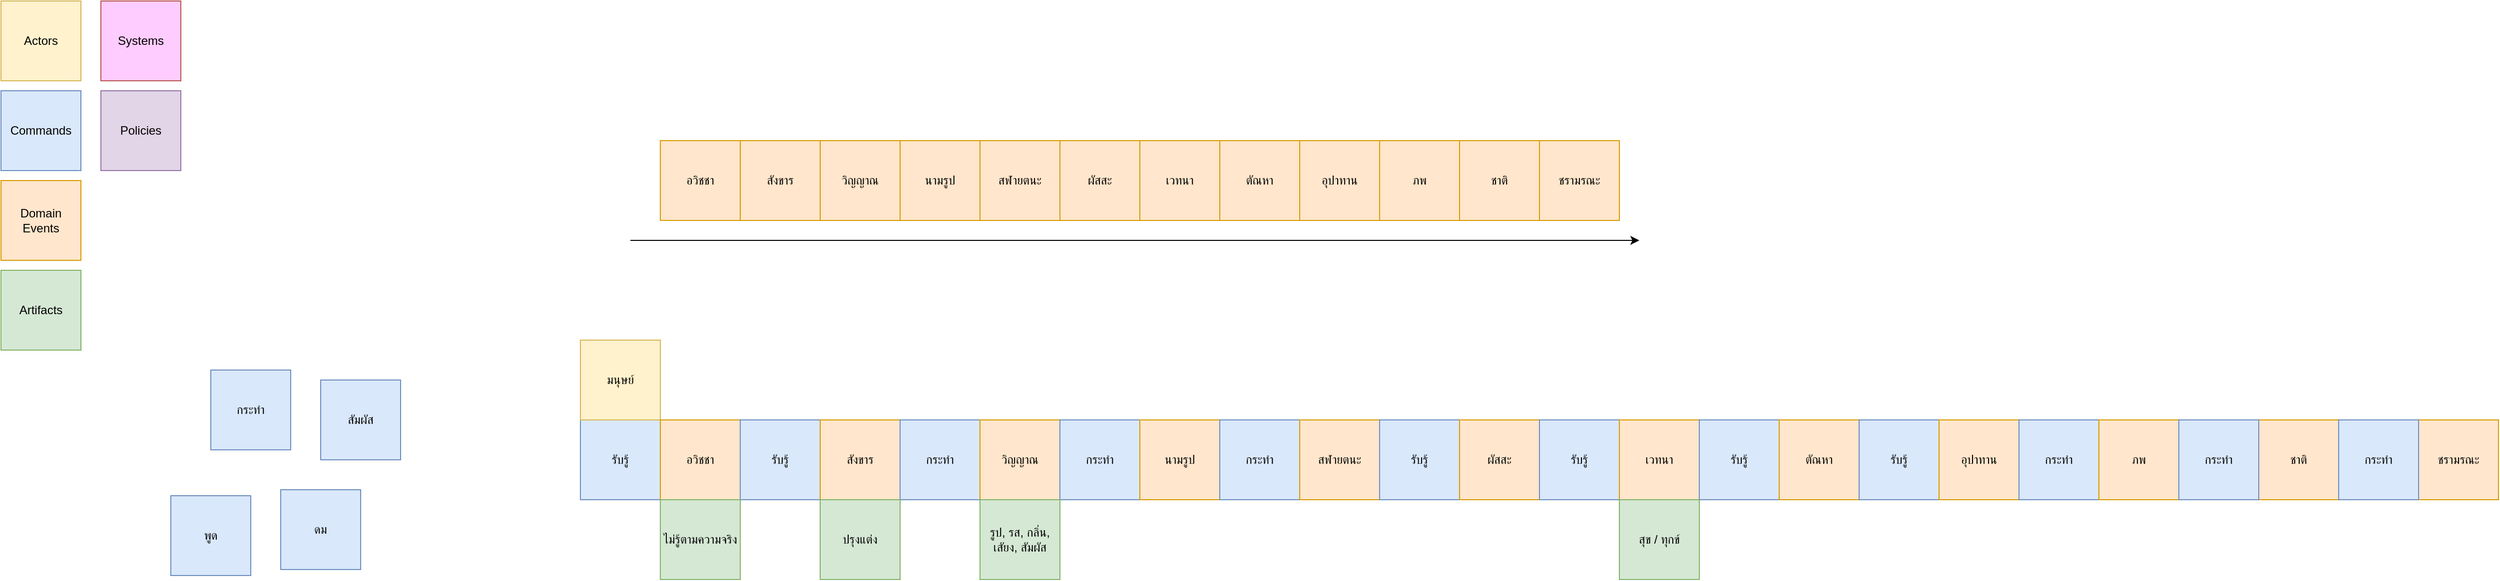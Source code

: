 <mxfile version="24.7.3" type="github">
  <diagram name="หน้า-1" id="Qw0tFIXeSHWyljzNwAIm">
    <mxGraphModel dx="2164" dy="1928" grid="1" gridSize="10" guides="1" tooltips="1" connect="1" arrows="1" fold="1" page="1" pageScale="1" pageWidth="827" pageHeight="1169" math="0" shadow="0">
      <root>
        <mxCell id="0" />
        <mxCell id="1" parent="0" />
        <mxCell id="zm-q0sMNVzzizTku4tt9-1" value="อวิชชา" style="whiteSpace=wrap;html=1;aspect=fixed;fillColor=#ffe6cc;strokeColor=#d79b00;" vertex="1" parent="1">
          <mxGeometry x="30" y="-940" width="80" height="80" as="geometry" />
        </mxCell>
        <mxCell id="zm-q0sMNVzzizTku4tt9-2" value="สังขาร" style="whiteSpace=wrap;html=1;aspect=fixed;fillColor=#ffe6cc;strokeColor=#d79b00;" vertex="1" parent="1">
          <mxGeometry x="110" y="-940" width="80" height="80" as="geometry" />
        </mxCell>
        <mxCell id="zm-q0sMNVzzizTku4tt9-3" value="วิญญาณ" style="whiteSpace=wrap;html=1;aspect=fixed;fillColor=#ffe6cc;strokeColor=#d79b00;" vertex="1" parent="1">
          <mxGeometry x="190" y="-940" width="80" height="80" as="geometry" />
        </mxCell>
        <mxCell id="zm-q0sMNVzzizTku4tt9-4" value="นามรูป" style="whiteSpace=wrap;html=1;aspect=fixed;fillColor=#ffe6cc;strokeColor=#d79b00;" vertex="1" parent="1">
          <mxGeometry x="270" y="-940" width="80" height="80" as="geometry" />
        </mxCell>
        <mxCell id="zm-q0sMNVzzizTku4tt9-5" value="สฬายตนะ" style="whiteSpace=wrap;html=1;aspect=fixed;fillColor=#ffe6cc;strokeColor=#d79b00;" vertex="1" parent="1">
          <mxGeometry x="350" y="-940" width="80" height="80" as="geometry" />
        </mxCell>
        <mxCell id="zm-q0sMNVzzizTku4tt9-6" value="ผัสสะ" style="whiteSpace=wrap;html=1;aspect=fixed;fillColor=#ffe6cc;strokeColor=#d79b00;" vertex="1" parent="1">
          <mxGeometry x="430" y="-940" width="80" height="80" as="geometry" />
        </mxCell>
        <mxCell id="zm-q0sMNVzzizTku4tt9-7" value="เวทนา" style="whiteSpace=wrap;html=1;aspect=fixed;fillColor=#ffe6cc;strokeColor=#d79b00;" vertex="1" parent="1">
          <mxGeometry x="510" y="-940" width="80" height="80" as="geometry" />
        </mxCell>
        <mxCell id="zm-q0sMNVzzizTku4tt9-8" value="ตัณหา" style="whiteSpace=wrap;html=1;aspect=fixed;fillColor=#ffe6cc;strokeColor=#d79b00;" vertex="1" parent="1">
          <mxGeometry x="590" y="-940" width="80" height="80" as="geometry" />
        </mxCell>
        <mxCell id="zm-q0sMNVzzizTku4tt9-9" value="อุปาทาน" style="whiteSpace=wrap;html=1;aspect=fixed;fillColor=#ffe6cc;strokeColor=#d79b00;" vertex="1" parent="1">
          <mxGeometry x="670" y="-940" width="80" height="80" as="geometry" />
        </mxCell>
        <mxCell id="zm-q0sMNVzzizTku4tt9-10" value="ภพ" style="whiteSpace=wrap;html=1;aspect=fixed;fillColor=#ffe6cc;strokeColor=#d79b00;" vertex="1" parent="1">
          <mxGeometry x="750" y="-940" width="80" height="80" as="geometry" />
        </mxCell>
        <mxCell id="zm-q0sMNVzzizTku4tt9-11" value="ชาติ" style="whiteSpace=wrap;html=1;aspect=fixed;fillColor=#ffe6cc;strokeColor=#d79b00;" vertex="1" parent="1">
          <mxGeometry x="830" y="-940" width="80" height="80" as="geometry" />
        </mxCell>
        <mxCell id="zm-q0sMNVzzizTku4tt9-12" value="ชรามรณะ" style="whiteSpace=wrap;html=1;aspect=fixed;fillColor=#ffe6cc;strokeColor=#d79b00;" vertex="1" parent="1">
          <mxGeometry x="910" y="-940" width="80" height="80" as="geometry" />
        </mxCell>
        <mxCell id="zm-q0sMNVzzizTku4tt9-14" value="" style="endArrow=classic;html=1;rounded=0;" edge="1" parent="1">
          <mxGeometry width="50" height="50" relative="1" as="geometry">
            <mxPoint y="-840" as="sourcePoint" />
            <mxPoint x="1010" y="-840" as="targetPoint" />
          </mxGeometry>
        </mxCell>
        <mxCell id="zm-q0sMNVzzizTku4tt9-15" value="รับรู้" style="whiteSpace=wrap;html=1;aspect=fixed;fillColor=#dae8fc;strokeColor=#6c8ebf;" vertex="1" parent="1">
          <mxGeometry x="-50" y="-660" width="80" height="80" as="geometry" />
        </mxCell>
        <mxCell id="zm-q0sMNVzzizTku4tt9-16" value="กระทำ" style="whiteSpace=wrap;html=1;aspect=fixed;fillColor=#dae8fc;strokeColor=#6c8ebf;" vertex="1" parent="1">
          <mxGeometry x="-420" y="-710" width="80" height="80" as="geometry" />
        </mxCell>
        <mxCell id="zm-q0sMNVzzizTku4tt9-17" value="สัมผัส" style="whiteSpace=wrap;html=1;aspect=fixed;fillColor=#dae8fc;strokeColor=#6c8ebf;" vertex="1" parent="1">
          <mxGeometry x="-310" y="-700" width="80" height="80" as="geometry" />
        </mxCell>
        <mxCell id="zm-q0sMNVzzizTku4tt9-18" value="มนุษย์" style="whiteSpace=wrap;html=1;aspect=fixed;fillColor=#fff2cc;strokeColor=#d6b656;" vertex="1" parent="1">
          <mxGeometry x="-50" y="-740" width="80" height="80" as="geometry" />
        </mxCell>
        <mxCell id="zm-q0sMNVzzizTku4tt9-21" value="Actors" style="whiteSpace=wrap;html=1;aspect=fixed;fillColor=#fff2cc;strokeColor=#d6b656;" vertex="1" parent="1">
          <mxGeometry x="-630" y="-1080" width="80" height="80" as="geometry" />
        </mxCell>
        <mxCell id="zm-q0sMNVzzizTku4tt9-22" value="Commands" style="whiteSpace=wrap;html=1;aspect=fixed;fillColor=#dae8fc;strokeColor=#6c8ebf;" vertex="1" parent="1">
          <mxGeometry x="-630" y="-990" width="80" height="80" as="geometry" />
        </mxCell>
        <mxCell id="zm-q0sMNVzzizTku4tt9-23" value="Domain Events" style="whiteSpace=wrap;html=1;aspect=fixed;fillColor=#ffe6cc;strokeColor=#d79b00;" vertex="1" parent="1">
          <mxGeometry x="-630" y="-900" width="80" height="80" as="geometry" />
        </mxCell>
        <mxCell id="zm-q0sMNVzzizTku4tt9-24" value="Artifacts" style="whiteSpace=wrap;html=1;aspect=fixed;fillColor=#d5e8d4;strokeColor=#82b366;" vertex="1" parent="1">
          <mxGeometry x="-630" y="-810" width="80" height="80" as="geometry" />
        </mxCell>
        <mxCell id="zm-q0sMNVzzizTku4tt9-25" value="Systems" style="whiteSpace=wrap;html=1;aspect=fixed;fillColor=#FFCCFF;strokeColor=#b85450;" vertex="1" parent="1">
          <mxGeometry x="-530" y="-1080" width="80" height="80" as="geometry" />
        </mxCell>
        <mxCell id="zm-q0sMNVzzizTku4tt9-27" value="Policies" style="whiteSpace=wrap;html=1;aspect=fixed;fillColor=#e1d5e7;strokeColor=#9673a6;" vertex="1" parent="1">
          <mxGeometry x="-530" y="-990" width="80" height="80" as="geometry" />
        </mxCell>
        <mxCell id="zm-q0sMNVzzizTku4tt9-28" value="พูด" style="whiteSpace=wrap;html=1;aspect=fixed;fillColor=#dae8fc;strokeColor=#6c8ebf;" vertex="1" parent="1">
          <mxGeometry x="-460" y="-584" width="80" height="80" as="geometry" />
        </mxCell>
        <mxCell id="zm-q0sMNVzzizTku4tt9-29" value="ดม" style="whiteSpace=wrap;html=1;aspect=fixed;fillColor=#dae8fc;strokeColor=#6c8ebf;" vertex="1" parent="1">
          <mxGeometry x="-350" y="-590" width="80" height="80" as="geometry" />
        </mxCell>
        <mxCell id="zm-q0sMNVzzizTku4tt9-30" value="อวิชชา" style="whiteSpace=wrap;html=1;aspect=fixed;fillColor=#ffe6cc;strokeColor=#d79b00;" vertex="1" parent="1">
          <mxGeometry x="30" y="-660" width="80" height="80" as="geometry" />
        </mxCell>
        <mxCell id="zm-q0sMNVzzizTku4tt9-32" value="รับรู้" style="whiteSpace=wrap;html=1;aspect=fixed;fillColor=#dae8fc;strokeColor=#6c8ebf;" vertex="1" parent="1">
          <mxGeometry x="110" y="-660" width="80" height="80" as="geometry" />
        </mxCell>
        <mxCell id="zm-q0sMNVzzizTku4tt9-34" value="สังขาร" style="whiteSpace=wrap;html=1;aspect=fixed;fillColor=#ffe6cc;strokeColor=#d79b00;" vertex="1" parent="1">
          <mxGeometry x="190" y="-660" width="80" height="80" as="geometry" />
        </mxCell>
        <mxCell id="zm-q0sMNVzzizTku4tt9-35" value="กระทำ" style="whiteSpace=wrap;html=1;aspect=fixed;fillColor=#dae8fc;strokeColor=#6c8ebf;" vertex="1" parent="1">
          <mxGeometry x="270" y="-660" width="80" height="80" as="geometry" />
        </mxCell>
        <mxCell id="zm-q0sMNVzzizTku4tt9-37" value="วิญญาณ" style="whiteSpace=wrap;html=1;aspect=fixed;fillColor=#ffe6cc;strokeColor=#d79b00;" vertex="1" parent="1">
          <mxGeometry x="350" y="-660" width="80" height="80" as="geometry" />
        </mxCell>
        <mxCell id="zm-q0sMNVzzizTku4tt9-38" value="ไม่รู้ตามความจริง" style="whiteSpace=wrap;html=1;aspect=fixed;fillColor=#d5e8d4;strokeColor=#82b366;" vertex="1" parent="1">
          <mxGeometry x="30" y="-580" width="80" height="80" as="geometry" />
        </mxCell>
        <mxCell id="zm-q0sMNVzzizTku4tt9-39" value="กระทำ" style="whiteSpace=wrap;html=1;aspect=fixed;fillColor=#dae8fc;strokeColor=#6c8ebf;" vertex="1" parent="1">
          <mxGeometry x="430" y="-660" width="80" height="80" as="geometry" />
        </mxCell>
        <mxCell id="zm-q0sMNVzzizTku4tt9-40" value="นามรูป" style="whiteSpace=wrap;html=1;aspect=fixed;fillColor=#ffe6cc;strokeColor=#d79b00;" vertex="1" parent="1">
          <mxGeometry x="510" y="-660" width="80" height="80" as="geometry" />
        </mxCell>
        <mxCell id="zm-q0sMNVzzizTku4tt9-41" value="กระทำ" style="whiteSpace=wrap;html=1;aspect=fixed;fillColor=#dae8fc;strokeColor=#6c8ebf;" vertex="1" parent="1">
          <mxGeometry x="590" y="-660" width="80" height="80" as="geometry" />
        </mxCell>
        <mxCell id="zm-q0sMNVzzizTku4tt9-42" value="สฬายตนะ" style="whiteSpace=wrap;html=1;aspect=fixed;fillColor=#ffe6cc;strokeColor=#d79b00;" vertex="1" parent="1">
          <mxGeometry x="670" y="-660" width="80" height="80" as="geometry" />
        </mxCell>
        <mxCell id="zm-q0sMNVzzizTku4tt9-44" value="รับรู้" style="whiteSpace=wrap;html=1;aspect=fixed;fillColor=#dae8fc;strokeColor=#6c8ebf;" vertex="1" parent="1">
          <mxGeometry x="750" y="-660" width="80" height="80" as="geometry" />
        </mxCell>
        <mxCell id="zm-q0sMNVzzizTku4tt9-45" value="ผัสสะ" style="whiteSpace=wrap;html=1;aspect=fixed;fillColor=#ffe6cc;strokeColor=#d79b00;" vertex="1" parent="1">
          <mxGeometry x="830" y="-660" width="80" height="80" as="geometry" />
        </mxCell>
        <mxCell id="zm-q0sMNVzzizTku4tt9-46" value="รับรู้" style="whiteSpace=wrap;html=1;aspect=fixed;fillColor=#dae8fc;strokeColor=#6c8ebf;" vertex="1" parent="1">
          <mxGeometry x="910" y="-660" width="80" height="80" as="geometry" />
        </mxCell>
        <mxCell id="zm-q0sMNVzzizTku4tt9-47" value="เวทนา" style="whiteSpace=wrap;html=1;aspect=fixed;fillColor=#ffe6cc;strokeColor=#d79b00;" vertex="1" parent="1">
          <mxGeometry x="990" y="-660" width="80" height="80" as="geometry" />
        </mxCell>
        <mxCell id="zm-q0sMNVzzizTku4tt9-48" value="รับรู้" style="whiteSpace=wrap;html=1;aspect=fixed;fillColor=#dae8fc;strokeColor=#6c8ebf;" vertex="1" parent="1">
          <mxGeometry x="1070" y="-660" width="80" height="80" as="geometry" />
        </mxCell>
        <mxCell id="zm-q0sMNVzzizTku4tt9-49" value="ตัณหา" style="whiteSpace=wrap;html=1;aspect=fixed;fillColor=#ffe6cc;strokeColor=#d79b00;" vertex="1" parent="1">
          <mxGeometry x="1150" y="-660" width="80" height="80" as="geometry" />
        </mxCell>
        <mxCell id="zm-q0sMNVzzizTku4tt9-50" value="รับรู้" style="whiteSpace=wrap;html=1;aspect=fixed;fillColor=#dae8fc;strokeColor=#6c8ebf;" vertex="1" parent="1">
          <mxGeometry x="1230" y="-660" width="80" height="80" as="geometry" />
        </mxCell>
        <mxCell id="zm-q0sMNVzzizTku4tt9-51" value="อุปาทาน" style="whiteSpace=wrap;html=1;aspect=fixed;fillColor=#ffe6cc;strokeColor=#d79b00;" vertex="1" parent="1">
          <mxGeometry x="1310" y="-660" width="80" height="80" as="geometry" />
        </mxCell>
        <mxCell id="zm-q0sMNVzzizTku4tt9-52" value="กระทำ" style="whiteSpace=wrap;html=1;aspect=fixed;fillColor=#dae8fc;strokeColor=#6c8ebf;" vertex="1" parent="1">
          <mxGeometry x="1390" y="-660" width="80" height="80" as="geometry" />
        </mxCell>
        <mxCell id="zm-q0sMNVzzizTku4tt9-53" value="ภพ" style="whiteSpace=wrap;html=1;aspect=fixed;fillColor=#ffe6cc;strokeColor=#d79b00;" vertex="1" parent="1">
          <mxGeometry x="1470" y="-660" width="80" height="80" as="geometry" />
        </mxCell>
        <mxCell id="zm-q0sMNVzzizTku4tt9-54" value="ชาติ" style="whiteSpace=wrap;html=1;aspect=fixed;fillColor=#ffe6cc;strokeColor=#d79b00;" vertex="1" parent="1">
          <mxGeometry x="1630" y="-660" width="80" height="80" as="geometry" />
        </mxCell>
        <mxCell id="zm-q0sMNVzzizTku4tt9-55" value="ชรามรณะ" style="whiteSpace=wrap;html=1;aspect=fixed;fillColor=#ffe6cc;strokeColor=#d79b00;" vertex="1" parent="1">
          <mxGeometry x="1790" y="-660" width="80" height="80" as="geometry" />
        </mxCell>
        <mxCell id="zm-q0sMNVzzizTku4tt9-56" value="กระทำ" style="whiteSpace=wrap;html=1;aspect=fixed;fillColor=#dae8fc;strokeColor=#6c8ebf;" vertex="1" parent="1">
          <mxGeometry x="1550" y="-660" width="80" height="80" as="geometry" />
        </mxCell>
        <mxCell id="zm-q0sMNVzzizTku4tt9-57" value="กระทำ" style="whiteSpace=wrap;html=1;aspect=fixed;fillColor=#dae8fc;strokeColor=#6c8ebf;" vertex="1" parent="1">
          <mxGeometry x="1710" y="-660" width="80" height="80" as="geometry" />
        </mxCell>
        <mxCell id="zm-q0sMNVzzizTku4tt9-62" value="ปรุงแต่ง" style="whiteSpace=wrap;html=1;aspect=fixed;fillColor=#d5e8d4;strokeColor=#82b366;" vertex="1" parent="1">
          <mxGeometry x="190" y="-580" width="80" height="80" as="geometry" />
        </mxCell>
        <mxCell id="zm-q0sMNVzzizTku4tt9-63" value="สุข / ทุกข์" style="whiteSpace=wrap;html=1;aspect=fixed;fillColor=#d5e8d4;strokeColor=#82b366;" vertex="1" parent="1">
          <mxGeometry x="990" y="-580" width="80" height="80" as="geometry" />
        </mxCell>
        <mxCell id="zm-q0sMNVzzizTku4tt9-64" value="รูป, รส, กลิ่น, เสัยง, สัมผัส" style="whiteSpace=wrap;html=1;aspect=fixed;fillColor=#d5e8d4;strokeColor=#82b366;" vertex="1" parent="1">
          <mxGeometry x="350" y="-580" width="80" height="80" as="geometry" />
        </mxCell>
      </root>
    </mxGraphModel>
  </diagram>
</mxfile>

